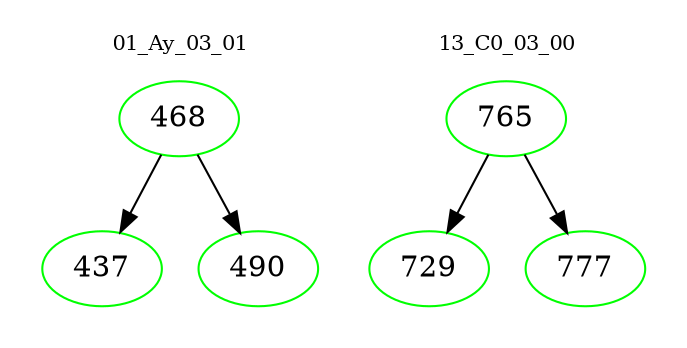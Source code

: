 digraph{
subgraph cluster_0 {
color = white
label = "01_Ay_03_01";
fontsize=10;
T0_468 [label="468", color="green"]
T0_468 -> T0_437 [color="black"]
T0_437 [label="437", color="green"]
T0_468 -> T0_490 [color="black"]
T0_490 [label="490", color="green"]
}
subgraph cluster_1 {
color = white
label = "13_C0_03_00";
fontsize=10;
T1_765 [label="765", color="green"]
T1_765 -> T1_729 [color="black"]
T1_729 [label="729", color="green"]
T1_765 -> T1_777 [color="black"]
T1_777 [label="777", color="green"]
}
}
